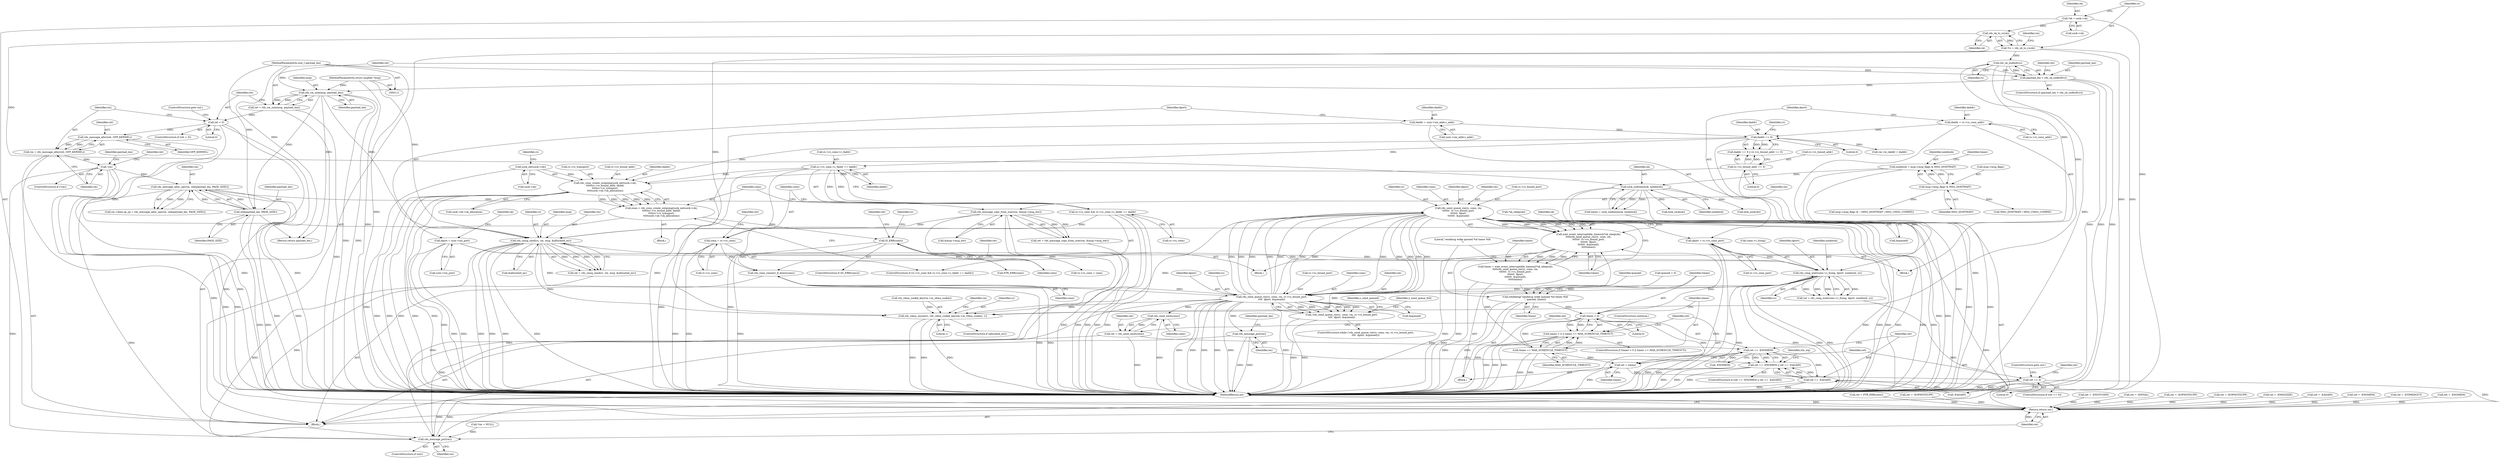digraph "0_linux_8c7188b23474cca017b3ef354c4a58456f68303a_0@API" {
"1000485" [label="(Call,rds_send_queue_rm(rs, conn, rm,\n\t\t\t\t\t\t\t  rs->rs_bound_port,\n\t\t\t\t\t\t\t  dport,\n\t\t\t\t\t\t\t  &queued))"];
"1000458" [label="(Call,rds_send_queue_rm(rs, conn, rm, rs->rs_bound_port,\n\t\t\t\t  dport, &queued))"];
"1000485" [label="(Call,rds_send_queue_rm(rs, conn, rm,\n\t\t\t\t\t\t\t  rs->rs_bound_port,\n\t\t\t\t\t\t\t  dport,\n\t\t\t\t\t\t\t  &queued))"];
"1000440" [label="(Call,rds_cong_wait(conn->c_fcong, dport, nonblock, rs))"];
"1000221" [label="(Call,dport = rs->rs_conn_port)"];
"1000207" [label="(Call,dport = usin->sin_port)"];
"1000157" [label="(Call,sock_sndtimeo(sk, nonblock))"];
"1000125" [label="(Call,rds_sk_to_rs(sk))"];
"1000117" [label="(Call,*sk = sock->sk)"];
"1000147" [label="(Call,nonblock = msg->msg_flags & MSG_DONTWAIT)"];
"1000149" [label="(Call,msg->msg_flags & MSG_DONTWAIT)"];
"1000389" [label="(Call,rds_cmsg_send(rs, rm, msg, &allocated_mr))"];
"1000253" [label="(Call,rds_sk_sndbuf(rs))"];
"1000123" [label="(Call,*rs = rds_sk_to_rs(sk))"];
"1000314" [label="(Call,rds_message_copy_from_user(rm, &msg->msg_iter))"];
"1000294" [label="(Call,rds_message_alloc_sgs(rm, ceil(payload_len, PAGE_SIZE)))"];
"1000277" [label="(Call,!rm)"];
"1000271" [label="(Call,rm = rds_message_alloc(ret, GFP_KERNEL))"];
"1000273" [label="(Call,rds_message_alloc(ret, GFP_KERNEL))"];
"1000267" [label="(Call,ret < 0)"];
"1000261" [label="(Call,ret = rds_rm_size(msg, payload_len))"];
"1000263" [label="(Call,rds_rm_size(msg, payload_len))"];
"1000113" [label="(MethodParameterIn,struct msghdr *msg)"];
"1000251" [label="(Call,payload_len > rds_sk_sndbuf(rs))"];
"1000114" [label="(MethodParameterIn,size_t payload_len)"];
"1000296" [label="(Call,ceil(payload_len, PAGE_SIZE))"];
"1000436" [label="(Call,rds_conn_connect_if_down(conn))"];
"1000347" [label="(Call,conn = rs->rs_conn)"];
"1000336" [label="(Call,rs->rs_conn && rs->rs_conn->c_faddr == daddr)"];
"1000340" [label="(Call,rs->rs_conn->c_faddr == daddr)"];
"1000232" [label="(Call,daddr == 0)"];
"1000200" [label="(Call,daddr = usin->sin_addr.s_addr)"];
"1000216" [label="(Call,daddr = rs->rs_conn_addr)"];
"1000374" [label="(Call,IS_ERR(conn))"];
"1000354" [label="(Call,conn = rds_conn_create_outgoing(sock_net(sock->sk),\n\t\t\t\t\t\trs->rs_bound_addr, daddr,\n\t\t\t\t\trs->rs_transport,\n\t\t\t\t\tsock->sk->sk_allocation))"];
"1000356" [label="(Call,rds_conn_create_outgoing(sock_net(sock->sk),\n\t\t\t\t\t\trs->rs_bound_addr, daddr,\n\t\t\t\t\trs->rs_transport,\n\t\t\t\t\tsock->sk->sk_allocation))"];
"1000357" [label="(Call,sock_net(sock->sk))"];
"1000235" [label="(Call,rs->rs_bound_addr == 0)"];
"1000457" [label="(Call,!rds_send_queue_rm(rs, conn, rm, rs->rs_bound_port,\n\t\t\t\t  dport, &queued))"];
"1000481" [label="(Call,wait_event_interruptible_timeout(*sk_sleep(sk),\n\t\t\t\t\trds_send_queue_rm(rs, conn, rm,\n\t\t\t\t\t\t\t  rs->rs_bound_port,\n\t\t\t\t\t\t\t  dport,\n\t\t\t\t\t\t\t  &queued),\n\t\t\t\t\ttimeo))"];
"1000479" [label="(Call,timeo = wait_event_interruptible_timeout(*sk_sleep(sk),\n\t\t\t\t\trds_send_queue_rm(rs, conn, rm,\n\t\t\t\t\t\t\t  rs->rs_bound_port,\n\t\t\t\t\t\t\t  dport,\n\t\t\t\t\t\t\t  &queued),\n\t\t\t\t\ttimeo))"];
"1000496" [label="(Call,rdsdebug(\"sendmsg woke queued %d timeo %ld\n\", queued, timeo))"];
"1000502" [label="(Call,timeo > 0)"];
"1000501" [label="(Call,timeo > 0 || timeo == MAX_SCHEDULE_TIMEOUT)"];
"1000505" [label="(Call,timeo == MAX_SCHEDULE_TIMEOUT)"];
"1000509" [label="(Call,ret = timeo)"];
"1000513" [label="(Call,ret == 0)"];
"1000562" [label="(Return,return ret;)"];
"1000551" [label="(Call,rds_rdma_unuse(rs, rds_rdma_cookie_key(rm->m_rdma_cookie), 1))"];
"1000560" [label="(Call,rds_message_put(rm))"];
"1000525" [label="(Call,rds_send_xmit(conn))"];
"1000523" [label="(Call,ret = rds_send_xmit(conn))"];
"1000529" [label="(Call,ret == -ENOMEM)"];
"1000528" [label="(Call,ret == -ENOMEM || ret == -EAGAIN)"];
"1000533" [label="(Call,ret == -EAGAIN)"];
"1000544" [label="(Call,rds_message_put(rm))"];
"1000509" [label="(Call,ret = timeo)"];
"1000564" [label="(MethodReturn,int)"];
"1000486" [label="(Identifier,rs)"];
"1000445" [label="(Identifier,nonblock)"];
"1000349" [label="(Call,rs->rs_conn)"];
"1000315" [label="(Identifier,rm)"];
"1000462" [label="(Call,rs->rs_bound_port)"];
"1000243" [label="(Call,ret = -ENOTCONN)"];
"1000314" [label="(Call,rds_message_copy_from_user(rm, &msg->msg_iter))"];
"1000362" [label="(Identifier,rs)"];
"1000257" [label="(Identifier,ret)"];
"1000273" [label="(Call,rds_message_alloc(ret, GFP_KERNEL))"];
"1000232" [label="(Call,daddr == 0)"];
"1000522" [label="(Identifier,s_send_queued)"];
"1000270" [label="(ControlStructure,goto out;)"];
"1000530" [label="(Identifier,ret)"];
"1000487" [label="(Identifier,conn)"];
"1000373" [label="(ControlStructure,if (IS_ERR(conn)))"];
"1000498" [label="(Identifier,queued)"];
"1000117" [label="(Call,*sk = sock->sk)"];
"1000213" [label="(Block,)"];
"1000277" [label="(Call,!rm)"];
"1000505" [label="(Call,timeo == MAX_SCHEDULE_TIMEOUT)"];
"1000156" [label="(Identifier,timeo)"];
"1000468" [label="(Block,)"];
"1000118" [label="(Identifier,sk)"];
"1000271" [label="(Call,rm = rds_message_alloc(ret, GFP_KERNEL))"];
"1000479" [label="(Call,timeo = wait_event_interruptible_timeout(*sk_sleep(sk),\n\t\t\t\t\trds_send_queue_rm(rs, conn, rm,\n\t\t\t\t\t\t\t  rs->rs_bound_port,\n\t\t\t\t\t\t\t  dport,\n\t\t\t\t\t\t\t  &queued),\n\t\t\t\t\ttimeo))"];
"1000390" [label="(Identifier,rs)"];
"1000346" [label="(Identifier,daddr)"];
"1000460" [label="(Identifier,conn)"];
"1000441" [label="(Call,conn->c_fcong)"];
"1000124" [label="(Identifier,rs)"];
"1000511" [label="(Identifier,timeo)"];
"1000217" [label="(Identifier,daddr)"];
"1000461" [label="(Identifier,rm)"];
"1000265" [label="(Identifier,payload_len)"];
"1000470" [label="(Identifier,s_send_queue_full)"];
"1000514" [label="(Identifier,ret)"];
"1000228" [label="(Call,lock_sock(sk))"];
"1000275" [label="(Identifier,GFP_KERNEL)"];
"1000233" [label="(Identifier,daddr)"];
"1000195" [label="(Call,ret = -EINVAL)"];
"1000115" [label="(Block,)"];
"1000179" [label="(Block,)"];
"1000533" [label="(Call,ret == -EAGAIN)"];
"1000510" [label="(Identifier,ret)"];
"1000114" [label="(MethodParameterIn,size_t payload_len)"];
"1000170" [label="(Call,ret = -EOPNOTSUPP)"];
"1000209" [label="(Call,usin->sin_port)"];
"1000356" [label="(Call,rds_conn_create_outgoing(sock_net(sock->sk),\n\t\t\t\t\t\trs->rs_bound_addr, daddr,\n\t\t\t\t\trs->rs_transport,\n\t\t\t\t\tsock->sk->sk_allocation))"];
"1000234" [label="(Literal,0)"];
"1000431" [label="(Call,ret = -EOPNOTSUPP)"];
"1000379" [label="(Call,PTR_ERR(conn))"];
"1000236" [label="(Call,rs->rs_bound_addr)"];
"1000123" [label="(Call,*rs = rds_sk_to_rs(sk))"];
"1000456" [label="(ControlStructure,while (!rds_send_queue_rm(rs, conn, rm, rs->rs_bound_port,\n\t\t\t\t  dport, &queued)))"];
"1000227" [label="(Identifier,sk)"];
"1000512" [label="(ControlStructure,if (ret == 0))"];
"1000126" [label="(Identifier,sk)"];
"1000503" [label="(Identifier,timeo)"];
"1000495" [label="(Identifier,timeo)"];
"1000335" [label="(ControlStructure,if (rs->rs_conn && rs->rs_conn->c_faddr == daddr))"];
"1000446" [label="(Identifier,rs)"];
"1000252" [label="(Identifier,payload_len)"];
"1000297" [label="(Identifier,payload_len)"];
"1000513" [label="(Call,ret == 0)"];
"1000256" [label="(Call,ret = -EMSGSIZE)"];
"1000496" [label="(Call,rdsdebug(\"sendmsg woke queued %d timeo %ld\n\", queued, timeo))"];
"1000458" [label="(Call,rds_send_queue_rm(rs, conn, rm, rs->rs_bound_port,\n\t\t\t\t  dport, &queued))"];
"1000527" [label="(ControlStructure,if (ret == -ENOMEM || ret == -EAGAIN))"];
"1000251" [label="(Call,payload_len > rds_sk_sndbuf(rs))"];
"1000340" [label="(Call,rs->rs_conn->c_faddr == daddr)"];
"1000520" [label="(ControlStructure,goto out;)"];
"1000161" [label="(Call,msg->msg_flags & ~(MSG_DONTWAIT | MSG_CMSG_COMPAT))"];
"1000546" [label="(Return,return payload_len;)"];
"1000119" [label="(Call,sock->sk)"];
"1000457" [label="(Call,!rds_send_queue_rm(rs, conn, rm, rs->rs_bound_port,\n\t\t\t\t  dport, &queued))"];
"1000216" [label="(Call,daddr = rs->rs_conn_addr)"];
"1000492" [label="(Identifier,dport)"];
"1000200" [label="(Call,daddr = usin->sin_addr.s_addr)"];
"1000488" [label="(Identifier,rm)"];
"1000264" [label="(Identifier,msg)"];
"1000375" [label="(Identifier,conn)"];
"1000557" [label="(Literal,1)"];
"1000341" [label="(Call,rs->rs_conn->c_faddr)"];
"1000489" [label="(Call,rs->rs_bound_port)"];
"1000544" [label="(Call,rds_message_put(rm))"];
"1000149" [label="(Call,msg->msg_flags & MSG_DONTWAIT)"];
"1000272" [label="(Identifier,rm)"];
"1000263" [label="(Call,rds_rm_size(msg, payload_len))"];
"1000365" [label="(Call,rs->rs_transport)"];
"1000438" [label="(Call,ret = rds_cong_wait(conn->c_fcong, dport, nonblock, rs))"];
"1000288" [label="(Call,rm->data.op_sg = rds_message_alloc_sgs(rm, ceil(payload_len, PAGE_SIZE)))"];
"1000547" [label="(Identifier,payload_len)"];
"1000231" [label="(Call,daddr == 0 || rs->rs_bound_addr == 0)"];
"1000361" [label="(Call,rs->rs_bound_addr)"];
"1000558" [label="(ControlStructure,if (rm))"];
"1000378" [label="(Identifier,ret)"];
"1000523" [label="(Call,ret = rds_send_xmit(conn))"];
"1000296" [label="(Call,ceil(payload_len, PAGE_SIZE))"];
"1000436" [label="(Call,rds_conn_connect_if_down(conn))"];
"1000444" [label="(Identifier,dport)"];
"1000348" [label="(Identifier,conn)"];
"1000387" [label="(Call,ret = rds_cmsg_send(rs, rm, msg, &allocated_mr))"];
"1000482" [label="(Call,*sk_sleep(sk))"];
"1000497" [label="(Literal,\"sendmsg woke queued %d timeo %ld\n\")"];
"1000250" [label="(ControlStructure,if (payload_len > rds_sk_sndbuf(rs)))"];
"1000437" [label="(Identifier,conn)"];
"1000330" [label="(Call,rm->m_daddr = daddr)"];
"1000281" [label="(Identifier,ret)"];
"1000294" [label="(Call,rds_message_alloc_sgs(rm, ceil(payload_len, PAGE_SIZE)))"];
"1000130" [label="(Call,*rm = NULL)"];
"1000531" [label="(Call,-ENOMEM)"];
"1000222" [label="(Identifier,dport)"];
"1000517" [label="(Identifier,ret)"];
"1000545" [label="(Identifier,rm)"];
"1000157" [label="(Call,sock_sndtimeo(sk, nonblock))"];
"1000155" [label="(Call,timeo = sock_sndtimeo(sk, nonblock))"];
"1000553" [label="(Call,rds_rdma_cookie_key(rm->m_rdma_cookie))"];
"1000485" [label="(Call,rds_send_queue_rm(rs, conn, rm,\n\t\t\t\t\t\t\t  rs->rs_bound_port,\n\t\t\t\t\t\t\t  dport,\n\t\t\t\t\t\t\t  &queued))"];
"1000529" [label="(Call,ret == -ENOMEM)"];
"1000535" [label="(Call,-EAGAIN)"];
"1000480" [label="(Identifier,timeo)"];
"1000474" [label="(Call,ret = -EAGAIN)"];
"1000538" [label="(Identifier,rds_wq)"];
"1000337" [label="(Call,rs->rs_conn)"];
"1000465" [label="(Identifier,dport)"];
"1000148" [label="(Identifier,nonblock)"];
"1000147" [label="(Call,nonblock = msg->msg_flags & MSG_DONTWAIT)"];
"1000354" [label="(Call,conn = rds_conn_create_outgoing(sock_net(sock->sk),\n\t\t\t\t\t\trs->rs_bound_addr, daddr,\n\t\t\t\t\trs->rs_transport,\n\t\t\t\t\tsock->sk->sk_allocation))"];
"1000393" [label="(Call,&allocated_mr)"];
"1000153" [label="(Identifier,MSG_DONTWAIT)"];
"1000131" [label="(Identifier,rm)"];
"1000560" [label="(Call,rds_message_put(rm))"];
"1000549" [label="(ControlStructure,if (allocated_mr))"];
"1000563" [label="(Identifier,ret)"];
"1000269" [label="(Literal,0)"];
"1000347" [label="(Call,conn = rs->rs_conn)"];
"1000253" [label="(Call,rds_sk_sndbuf(rs))"];
"1000507" [label="(Identifier,MAX_SCHEDULE_TIMEOUT)"];
"1000525" [label="(Call,rds_send_xmit(conn))"];
"1000268" [label="(Identifier,ret)"];
"1000358" [label="(Call,sock->sk)"];
"1000368" [label="(Call,sock->sk->sk_allocation)"];
"1000274" [label="(Identifier,ret)"];
"1000280" [label="(Call,ret = -ENOMEM)"];
"1000516" [label="(Call,ret = -ETIMEDOUT)"];
"1000276" [label="(ControlStructure,if (!rm))"];
"1000524" [label="(Identifier,ret)"];
"1000150" [label="(Call,msg->msg_flags)"];
"1000336" [label="(Call,rs->rs_conn && rs->rs_conn->c_faddr == daddr)"];
"1000158" [label="(Identifier,sk)"];
"1000208" [label="(Identifier,dport)"];
"1000262" [label="(Identifier,ret)"];
"1000389" [label="(Call,rds_cmsg_send(rs, rm, msg, &allocated_mr))"];
"1000384" [label="(Identifier,rs)"];
"1000515" [label="(Literal,0)"];
"1000392" [label="(Identifier,msg)"];
"1000364" [label="(Identifier,daddr)"];
"1000254" [label="(Identifier,rs)"];
"1000481" [label="(Call,wait_event_interruptible_timeout(*sk_sleep(sk),\n\t\t\t\t\trds_send_queue_rm(rs, conn, rm,\n\t\t\t\t\t\t\t  rs->rs_bound_port,\n\t\t\t\t\t\t\t  dport,\n\t\t\t\t\t\t\t  &queued),\n\t\t\t\t\ttimeo))"];
"1000278" [label="(Identifier,rm)"];
"1000439" [label="(Identifier,ret)"];
"1000166" [label="(Call,MSG_DONTWAIT | MSG_CMSG_COMPAT)"];
"1000139" [label="(Call,queued = 0)"];
"1000388" [label="(Identifier,ret)"];
"1000382" [label="(Call,rs->rs_conn = conn)"];
"1000307" [label="(Call,ret = -ENOMEM)"];
"1000562" [label="(Return,return ret;)"];
"1000559" [label="(Identifier,rm)"];
"1000355" [label="(Identifier,conn)"];
"1000374" [label="(Call,IS_ERR(conn))"];
"1000316" [label="(Call,&msg->msg_iter)"];
"1000500" [label="(ControlStructure,if (timeo > 0 || timeo == MAX_SCHEDULE_TIMEOUT))"];
"1000526" [label="(Identifier,conn)"];
"1000221" [label="(Call,dport = rs->rs_conn_port)"];
"1000267" [label="(Call,ret < 0)"];
"1000552" [label="(Identifier,rs)"];
"1000223" [label="(Call,rs->rs_conn_port)"];
"1000295" [label="(Identifier,rm)"];
"1000502" [label="(Call,timeo > 0)"];
"1000499" [label="(Identifier,timeo)"];
"1000466" [label="(Call,&queued)"];
"1000286" [label="(Identifier,payload_len)"];
"1000113" [label="(MethodParameterIn,struct msghdr *msg)"];
"1000504" [label="(Literal,0)"];
"1000353" [label="(Block,)"];
"1000214" [label="(Call,lock_sock(sk))"];
"1000298" [label="(Identifier,PAGE_SIZE)"];
"1000391" [label="(Identifier,rm)"];
"1000312" [label="(Call,ret = rds_message_copy_from_user(rm, &msg->msg_iter))"];
"1000501" [label="(Call,timeo > 0 || timeo == MAX_SCHEDULE_TIMEOUT)"];
"1000561" [label="(Identifier,rm)"];
"1000237" [label="(Identifier,rs)"];
"1000229" [label="(Identifier,sk)"];
"1000266" [label="(ControlStructure,if (ret < 0))"];
"1000207" [label="(Call,dport = usin->sin_port)"];
"1000508" [label="(ControlStructure,continue;)"];
"1000159" [label="(Identifier,nonblock)"];
"1000125" [label="(Call,rds_sk_to_rs(sk))"];
"1000506" [label="(Identifier,timeo)"];
"1000377" [label="(Call,ret = PTR_ERR(conn))"];
"1000235" [label="(Call,rs->rs_bound_addr == 0)"];
"1000202" [label="(Call,usin->sin_addr.s_addr)"];
"1000551" [label="(Call,rds_rdma_unuse(rs, rds_rdma_cookie_key(rm->m_rdma_cookie), 1))"];
"1000493" [label="(Call,&queued)"];
"1000528" [label="(Call,ret == -ENOMEM || ret == -EAGAIN)"];
"1000201" [label="(Identifier,daddr)"];
"1000261" [label="(Call,ret = rds_rm_size(msg, payload_len))"];
"1000440" [label="(Call,rds_cong_wait(conn->c_fcong, dport, nonblock, rs))"];
"1000357" [label="(Call,sock_net(sock->sk))"];
"1000218" [label="(Call,rs->rs_conn_addr)"];
"1000412" [label="(Call,ret = -EOPNOTSUPP)"];
"1000459" [label="(Identifier,rs)"];
"1000534" [label="(Identifier,ret)"];
"1000239" [label="(Literal,0)"];
"1000485" -> "1000481"  [label="AST: "];
"1000485" -> "1000493"  [label="CFG: "];
"1000486" -> "1000485"  [label="AST: "];
"1000487" -> "1000485"  [label="AST: "];
"1000488" -> "1000485"  [label="AST: "];
"1000489" -> "1000485"  [label="AST: "];
"1000492" -> "1000485"  [label="AST: "];
"1000493" -> "1000485"  [label="AST: "];
"1000495" -> "1000485"  [label="CFG: "];
"1000485" -> "1000564"  [label="DDG: "];
"1000485" -> "1000564"  [label="DDG: "];
"1000485" -> "1000564"  [label="DDG: "];
"1000485" -> "1000564"  [label="DDG: "];
"1000485" -> "1000564"  [label="DDG: "];
"1000485" -> "1000564"  [label="DDG: "];
"1000485" -> "1000458"  [label="DDG: "];
"1000485" -> "1000458"  [label="DDG: "];
"1000485" -> "1000458"  [label="DDG: "];
"1000485" -> "1000458"  [label="DDG: "];
"1000485" -> "1000458"  [label="DDG: "];
"1000485" -> "1000458"  [label="DDG: "];
"1000485" -> "1000481"  [label="DDG: "];
"1000485" -> "1000481"  [label="DDG: "];
"1000485" -> "1000481"  [label="DDG: "];
"1000485" -> "1000481"  [label="DDG: "];
"1000485" -> "1000481"  [label="DDG: "];
"1000485" -> "1000481"  [label="DDG: "];
"1000458" -> "1000485"  [label="DDG: "];
"1000458" -> "1000485"  [label="DDG: "];
"1000458" -> "1000485"  [label="DDG: "];
"1000458" -> "1000485"  [label="DDG: "];
"1000458" -> "1000485"  [label="DDG: "];
"1000458" -> "1000485"  [label="DDG: "];
"1000485" -> "1000551"  [label="DDG: "];
"1000485" -> "1000560"  [label="DDG: "];
"1000458" -> "1000457"  [label="AST: "];
"1000458" -> "1000466"  [label="CFG: "];
"1000459" -> "1000458"  [label="AST: "];
"1000460" -> "1000458"  [label="AST: "];
"1000461" -> "1000458"  [label="AST: "];
"1000462" -> "1000458"  [label="AST: "];
"1000465" -> "1000458"  [label="AST: "];
"1000466" -> "1000458"  [label="AST: "];
"1000457" -> "1000458"  [label="CFG: "];
"1000458" -> "1000564"  [label="DDG: "];
"1000458" -> "1000564"  [label="DDG: "];
"1000458" -> "1000564"  [label="DDG: "];
"1000458" -> "1000564"  [label="DDG: "];
"1000458" -> "1000564"  [label="DDG: "];
"1000458" -> "1000564"  [label="DDG: "];
"1000458" -> "1000457"  [label="DDG: "];
"1000458" -> "1000457"  [label="DDG: "];
"1000458" -> "1000457"  [label="DDG: "];
"1000458" -> "1000457"  [label="DDG: "];
"1000458" -> "1000457"  [label="DDG: "];
"1000458" -> "1000457"  [label="DDG: "];
"1000440" -> "1000458"  [label="DDG: "];
"1000440" -> "1000458"  [label="DDG: "];
"1000436" -> "1000458"  [label="DDG: "];
"1000389" -> "1000458"  [label="DDG: "];
"1000458" -> "1000525"  [label="DDG: "];
"1000458" -> "1000544"  [label="DDG: "];
"1000458" -> "1000551"  [label="DDG: "];
"1000458" -> "1000560"  [label="DDG: "];
"1000440" -> "1000438"  [label="AST: "];
"1000440" -> "1000446"  [label="CFG: "];
"1000441" -> "1000440"  [label="AST: "];
"1000444" -> "1000440"  [label="AST: "];
"1000445" -> "1000440"  [label="AST: "];
"1000446" -> "1000440"  [label="AST: "];
"1000438" -> "1000440"  [label="CFG: "];
"1000440" -> "1000564"  [label="DDG: "];
"1000440" -> "1000564"  [label="DDG: "];
"1000440" -> "1000564"  [label="DDG: "];
"1000440" -> "1000564"  [label="DDG: "];
"1000440" -> "1000438"  [label="DDG: "];
"1000440" -> "1000438"  [label="DDG: "];
"1000440" -> "1000438"  [label="DDG: "];
"1000440" -> "1000438"  [label="DDG: "];
"1000221" -> "1000440"  [label="DDG: "];
"1000207" -> "1000440"  [label="DDG: "];
"1000157" -> "1000440"  [label="DDG: "];
"1000389" -> "1000440"  [label="DDG: "];
"1000440" -> "1000551"  [label="DDG: "];
"1000221" -> "1000213"  [label="AST: "];
"1000221" -> "1000223"  [label="CFG: "];
"1000222" -> "1000221"  [label="AST: "];
"1000223" -> "1000221"  [label="AST: "];
"1000227" -> "1000221"  [label="CFG: "];
"1000221" -> "1000564"  [label="DDG: "];
"1000221" -> "1000564"  [label="DDG: "];
"1000207" -> "1000179"  [label="AST: "];
"1000207" -> "1000209"  [label="CFG: "];
"1000208" -> "1000207"  [label="AST: "];
"1000209" -> "1000207"  [label="AST: "];
"1000229" -> "1000207"  [label="CFG: "];
"1000207" -> "1000564"  [label="DDG: "];
"1000207" -> "1000564"  [label="DDG: "];
"1000157" -> "1000155"  [label="AST: "];
"1000157" -> "1000159"  [label="CFG: "];
"1000158" -> "1000157"  [label="AST: "];
"1000159" -> "1000157"  [label="AST: "];
"1000155" -> "1000157"  [label="CFG: "];
"1000157" -> "1000564"  [label="DDG: "];
"1000157" -> "1000564"  [label="DDG: "];
"1000157" -> "1000155"  [label="DDG: "];
"1000157" -> "1000155"  [label="DDG: "];
"1000125" -> "1000157"  [label="DDG: "];
"1000147" -> "1000157"  [label="DDG: "];
"1000157" -> "1000214"  [label="DDG: "];
"1000157" -> "1000228"  [label="DDG: "];
"1000125" -> "1000123"  [label="AST: "];
"1000125" -> "1000126"  [label="CFG: "];
"1000126" -> "1000125"  [label="AST: "];
"1000123" -> "1000125"  [label="CFG: "];
"1000125" -> "1000123"  [label="DDG: "];
"1000117" -> "1000125"  [label="DDG: "];
"1000117" -> "1000115"  [label="AST: "];
"1000117" -> "1000119"  [label="CFG: "];
"1000118" -> "1000117"  [label="AST: "];
"1000119" -> "1000117"  [label="AST: "];
"1000124" -> "1000117"  [label="CFG: "];
"1000117" -> "1000564"  [label="DDG: "];
"1000147" -> "1000115"  [label="AST: "];
"1000147" -> "1000149"  [label="CFG: "];
"1000148" -> "1000147"  [label="AST: "];
"1000149" -> "1000147"  [label="AST: "];
"1000156" -> "1000147"  [label="CFG: "];
"1000147" -> "1000564"  [label="DDG: "];
"1000149" -> "1000147"  [label="DDG: "];
"1000149" -> "1000147"  [label="DDG: "];
"1000149" -> "1000153"  [label="CFG: "];
"1000150" -> "1000149"  [label="AST: "];
"1000153" -> "1000149"  [label="AST: "];
"1000149" -> "1000161"  [label="DDG: "];
"1000149" -> "1000166"  [label="DDG: "];
"1000389" -> "1000387"  [label="AST: "];
"1000389" -> "1000393"  [label="CFG: "];
"1000390" -> "1000389"  [label="AST: "];
"1000391" -> "1000389"  [label="AST: "];
"1000392" -> "1000389"  [label="AST: "];
"1000393" -> "1000389"  [label="AST: "];
"1000387" -> "1000389"  [label="CFG: "];
"1000389" -> "1000564"  [label="DDG: "];
"1000389" -> "1000564"  [label="DDG: "];
"1000389" -> "1000564"  [label="DDG: "];
"1000389" -> "1000564"  [label="DDG: "];
"1000389" -> "1000387"  [label="DDG: "];
"1000389" -> "1000387"  [label="DDG: "];
"1000389" -> "1000387"  [label="DDG: "];
"1000389" -> "1000387"  [label="DDG: "];
"1000253" -> "1000389"  [label="DDG: "];
"1000314" -> "1000389"  [label="DDG: "];
"1000277" -> "1000389"  [label="DDG: "];
"1000263" -> "1000389"  [label="DDG: "];
"1000113" -> "1000389"  [label="DDG: "];
"1000389" -> "1000551"  [label="DDG: "];
"1000389" -> "1000560"  [label="DDG: "];
"1000253" -> "1000251"  [label="AST: "];
"1000253" -> "1000254"  [label="CFG: "];
"1000254" -> "1000253"  [label="AST: "];
"1000251" -> "1000253"  [label="CFG: "];
"1000253" -> "1000564"  [label="DDG: "];
"1000253" -> "1000251"  [label="DDG: "];
"1000123" -> "1000253"  [label="DDG: "];
"1000253" -> "1000551"  [label="DDG: "];
"1000123" -> "1000115"  [label="AST: "];
"1000124" -> "1000123"  [label="AST: "];
"1000131" -> "1000123"  [label="CFG: "];
"1000123" -> "1000564"  [label="DDG: "];
"1000123" -> "1000564"  [label="DDG: "];
"1000123" -> "1000551"  [label="DDG: "];
"1000314" -> "1000312"  [label="AST: "];
"1000314" -> "1000316"  [label="CFG: "];
"1000315" -> "1000314"  [label="AST: "];
"1000316" -> "1000314"  [label="AST: "];
"1000312" -> "1000314"  [label="CFG: "];
"1000314" -> "1000564"  [label="DDG: "];
"1000314" -> "1000564"  [label="DDG: "];
"1000314" -> "1000312"  [label="DDG: "];
"1000314" -> "1000312"  [label="DDG: "];
"1000294" -> "1000314"  [label="DDG: "];
"1000314" -> "1000560"  [label="DDG: "];
"1000294" -> "1000288"  [label="AST: "];
"1000294" -> "1000296"  [label="CFG: "];
"1000295" -> "1000294"  [label="AST: "];
"1000296" -> "1000294"  [label="AST: "];
"1000288" -> "1000294"  [label="CFG: "];
"1000294" -> "1000564"  [label="DDG: "];
"1000294" -> "1000564"  [label="DDG: "];
"1000294" -> "1000288"  [label="DDG: "];
"1000294" -> "1000288"  [label="DDG: "];
"1000277" -> "1000294"  [label="DDG: "];
"1000296" -> "1000294"  [label="DDG: "];
"1000296" -> "1000294"  [label="DDG: "];
"1000294" -> "1000560"  [label="DDG: "];
"1000277" -> "1000276"  [label="AST: "];
"1000277" -> "1000278"  [label="CFG: "];
"1000278" -> "1000277"  [label="AST: "];
"1000281" -> "1000277"  [label="CFG: "];
"1000286" -> "1000277"  [label="CFG: "];
"1000277" -> "1000564"  [label="DDG: "];
"1000277" -> "1000564"  [label="DDG: "];
"1000271" -> "1000277"  [label="DDG: "];
"1000277" -> "1000560"  [label="DDG: "];
"1000271" -> "1000115"  [label="AST: "];
"1000271" -> "1000273"  [label="CFG: "];
"1000272" -> "1000271"  [label="AST: "];
"1000273" -> "1000271"  [label="AST: "];
"1000278" -> "1000271"  [label="CFG: "];
"1000271" -> "1000564"  [label="DDG: "];
"1000273" -> "1000271"  [label="DDG: "];
"1000273" -> "1000271"  [label="DDG: "];
"1000273" -> "1000275"  [label="CFG: "];
"1000274" -> "1000273"  [label="AST: "];
"1000275" -> "1000273"  [label="AST: "];
"1000273" -> "1000564"  [label="DDG: "];
"1000267" -> "1000273"  [label="DDG: "];
"1000267" -> "1000266"  [label="AST: "];
"1000267" -> "1000269"  [label="CFG: "];
"1000268" -> "1000267"  [label="AST: "];
"1000269" -> "1000267"  [label="AST: "];
"1000270" -> "1000267"  [label="CFG: "];
"1000272" -> "1000267"  [label="CFG: "];
"1000267" -> "1000564"  [label="DDG: "];
"1000267" -> "1000564"  [label="DDG: "];
"1000261" -> "1000267"  [label="DDG: "];
"1000267" -> "1000562"  [label="DDG: "];
"1000261" -> "1000115"  [label="AST: "];
"1000261" -> "1000263"  [label="CFG: "];
"1000262" -> "1000261"  [label="AST: "];
"1000263" -> "1000261"  [label="AST: "];
"1000268" -> "1000261"  [label="CFG: "];
"1000261" -> "1000564"  [label="DDG: "];
"1000263" -> "1000261"  [label="DDG: "];
"1000263" -> "1000261"  [label="DDG: "];
"1000263" -> "1000265"  [label="CFG: "];
"1000264" -> "1000263"  [label="AST: "];
"1000265" -> "1000263"  [label="AST: "];
"1000263" -> "1000564"  [label="DDG: "];
"1000263" -> "1000564"  [label="DDG: "];
"1000113" -> "1000263"  [label="DDG: "];
"1000251" -> "1000263"  [label="DDG: "];
"1000114" -> "1000263"  [label="DDG: "];
"1000263" -> "1000296"  [label="DDG: "];
"1000263" -> "1000546"  [label="DDG: "];
"1000113" -> "1000111"  [label="AST: "];
"1000113" -> "1000564"  [label="DDG: "];
"1000251" -> "1000250"  [label="AST: "];
"1000252" -> "1000251"  [label="AST: "];
"1000257" -> "1000251"  [label="CFG: "];
"1000262" -> "1000251"  [label="CFG: "];
"1000251" -> "1000564"  [label="DDG: "];
"1000251" -> "1000564"  [label="DDG: "];
"1000251" -> "1000564"  [label="DDG: "];
"1000114" -> "1000251"  [label="DDG: "];
"1000114" -> "1000111"  [label="AST: "];
"1000114" -> "1000564"  [label="DDG: "];
"1000114" -> "1000296"  [label="DDG: "];
"1000114" -> "1000546"  [label="DDG: "];
"1000296" -> "1000298"  [label="CFG: "];
"1000297" -> "1000296"  [label="AST: "];
"1000298" -> "1000296"  [label="AST: "];
"1000296" -> "1000564"  [label="DDG: "];
"1000296" -> "1000564"  [label="DDG: "];
"1000296" -> "1000546"  [label="DDG: "];
"1000436" -> "1000115"  [label="AST: "];
"1000436" -> "1000437"  [label="CFG: "];
"1000437" -> "1000436"  [label="AST: "];
"1000439" -> "1000436"  [label="CFG: "];
"1000436" -> "1000564"  [label="DDG: "];
"1000436" -> "1000564"  [label="DDG: "];
"1000347" -> "1000436"  [label="DDG: "];
"1000374" -> "1000436"  [label="DDG: "];
"1000347" -> "1000335"  [label="AST: "];
"1000347" -> "1000349"  [label="CFG: "];
"1000348" -> "1000347"  [label="AST: "];
"1000349" -> "1000347"  [label="AST: "];
"1000388" -> "1000347"  [label="CFG: "];
"1000347" -> "1000564"  [label="DDG: "];
"1000347" -> "1000564"  [label="DDG: "];
"1000336" -> "1000347"  [label="DDG: "];
"1000336" -> "1000335"  [label="AST: "];
"1000336" -> "1000337"  [label="CFG: "];
"1000336" -> "1000340"  [label="CFG: "];
"1000337" -> "1000336"  [label="AST: "];
"1000340" -> "1000336"  [label="AST: "];
"1000348" -> "1000336"  [label="CFG: "];
"1000355" -> "1000336"  [label="CFG: "];
"1000336" -> "1000564"  [label="DDG: "];
"1000336" -> "1000564"  [label="DDG: "];
"1000336" -> "1000564"  [label="DDG: "];
"1000340" -> "1000336"  [label="DDG: "];
"1000340" -> "1000336"  [label="DDG: "];
"1000340" -> "1000346"  [label="CFG: "];
"1000341" -> "1000340"  [label="AST: "];
"1000346" -> "1000340"  [label="AST: "];
"1000340" -> "1000564"  [label="DDG: "];
"1000340" -> "1000564"  [label="DDG: "];
"1000232" -> "1000340"  [label="DDG: "];
"1000340" -> "1000356"  [label="DDG: "];
"1000232" -> "1000231"  [label="AST: "];
"1000232" -> "1000234"  [label="CFG: "];
"1000233" -> "1000232"  [label="AST: "];
"1000234" -> "1000232"  [label="AST: "];
"1000237" -> "1000232"  [label="CFG: "];
"1000231" -> "1000232"  [label="CFG: "];
"1000232" -> "1000564"  [label="DDG: "];
"1000232" -> "1000231"  [label="DDG: "];
"1000232" -> "1000231"  [label="DDG: "];
"1000200" -> "1000232"  [label="DDG: "];
"1000216" -> "1000232"  [label="DDG: "];
"1000232" -> "1000330"  [label="DDG: "];
"1000232" -> "1000356"  [label="DDG: "];
"1000200" -> "1000179"  [label="AST: "];
"1000200" -> "1000202"  [label="CFG: "];
"1000201" -> "1000200"  [label="AST: "];
"1000202" -> "1000200"  [label="AST: "];
"1000208" -> "1000200"  [label="CFG: "];
"1000200" -> "1000564"  [label="DDG: "];
"1000216" -> "1000213"  [label="AST: "];
"1000216" -> "1000218"  [label="CFG: "];
"1000217" -> "1000216"  [label="AST: "];
"1000218" -> "1000216"  [label="AST: "];
"1000222" -> "1000216"  [label="CFG: "];
"1000216" -> "1000564"  [label="DDG: "];
"1000374" -> "1000373"  [label="AST: "];
"1000374" -> "1000375"  [label="CFG: "];
"1000375" -> "1000374"  [label="AST: "];
"1000378" -> "1000374"  [label="CFG: "];
"1000384" -> "1000374"  [label="CFG: "];
"1000374" -> "1000564"  [label="DDG: "];
"1000354" -> "1000374"  [label="DDG: "];
"1000374" -> "1000379"  [label="DDG: "];
"1000374" -> "1000382"  [label="DDG: "];
"1000354" -> "1000353"  [label="AST: "];
"1000354" -> "1000356"  [label="CFG: "];
"1000355" -> "1000354"  [label="AST: "];
"1000356" -> "1000354"  [label="AST: "];
"1000375" -> "1000354"  [label="CFG: "];
"1000354" -> "1000564"  [label="DDG: "];
"1000356" -> "1000354"  [label="DDG: "];
"1000356" -> "1000354"  [label="DDG: "];
"1000356" -> "1000354"  [label="DDG: "];
"1000356" -> "1000354"  [label="DDG: "];
"1000356" -> "1000354"  [label="DDG: "];
"1000356" -> "1000368"  [label="CFG: "];
"1000357" -> "1000356"  [label="AST: "];
"1000361" -> "1000356"  [label="AST: "];
"1000364" -> "1000356"  [label="AST: "];
"1000365" -> "1000356"  [label="AST: "];
"1000368" -> "1000356"  [label="AST: "];
"1000356" -> "1000564"  [label="DDG: "];
"1000356" -> "1000564"  [label="DDG: "];
"1000356" -> "1000564"  [label="DDG: "];
"1000356" -> "1000564"  [label="DDG: "];
"1000356" -> "1000564"  [label="DDG: "];
"1000357" -> "1000356"  [label="DDG: "];
"1000235" -> "1000356"  [label="DDG: "];
"1000357" -> "1000358"  [label="CFG: "];
"1000358" -> "1000357"  [label="AST: "];
"1000362" -> "1000357"  [label="CFG: "];
"1000357" -> "1000564"  [label="DDG: "];
"1000235" -> "1000231"  [label="AST: "];
"1000235" -> "1000239"  [label="CFG: "];
"1000236" -> "1000235"  [label="AST: "];
"1000239" -> "1000235"  [label="AST: "];
"1000231" -> "1000235"  [label="CFG: "];
"1000235" -> "1000564"  [label="DDG: "];
"1000235" -> "1000231"  [label="DDG: "];
"1000235" -> "1000231"  [label="DDG: "];
"1000457" -> "1000456"  [label="AST: "];
"1000470" -> "1000457"  [label="CFG: "];
"1000522" -> "1000457"  [label="CFG: "];
"1000457" -> "1000564"  [label="DDG: "];
"1000457" -> "1000564"  [label="DDG: "];
"1000481" -> "1000479"  [label="AST: "];
"1000481" -> "1000495"  [label="CFG: "];
"1000482" -> "1000481"  [label="AST: "];
"1000495" -> "1000481"  [label="AST: "];
"1000479" -> "1000481"  [label="CFG: "];
"1000481" -> "1000564"  [label="DDG: "];
"1000481" -> "1000564"  [label="DDG: "];
"1000481" -> "1000479"  [label="DDG: "];
"1000481" -> "1000479"  [label="DDG: "];
"1000481" -> "1000479"  [label="DDG: "];
"1000505" -> "1000481"  [label="DDG: "];
"1000502" -> "1000481"  [label="DDG: "];
"1000155" -> "1000481"  [label="DDG: "];
"1000479" -> "1000468"  [label="AST: "];
"1000480" -> "1000479"  [label="AST: "];
"1000497" -> "1000479"  [label="CFG: "];
"1000479" -> "1000564"  [label="DDG: "];
"1000479" -> "1000496"  [label="DDG: "];
"1000496" -> "1000468"  [label="AST: "];
"1000496" -> "1000499"  [label="CFG: "];
"1000497" -> "1000496"  [label="AST: "];
"1000498" -> "1000496"  [label="AST: "];
"1000499" -> "1000496"  [label="AST: "];
"1000503" -> "1000496"  [label="CFG: "];
"1000496" -> "1000564"  [label="DDG: "];
"1000496" -> "1000564"  [label="DDG: "];
"1000139" -> "1000496"  [label="DDG: "];
"1000496" -> "1000502"  [label="DDG: "];
"1000502" -> "1000501"  [label="AST: "];
"1000502" -> "1000504"  [label="CFG: "];
"1000503" -> "1000502"  [label="AST: "];
"1000504" -> "1000502"  [label="AST: "];
"1000506" -> "1000502"  [label="CFG: "];
"1000501" -> "1000502"  [label="CFG: "];
"1000502" -> "1000564"  [label="DDG: "];
"1000502" -> "1000501"  [label="DDG: "];
"1000502" -> "1000501"  [label="DDG: "];
"1000502" -> "1000505"  [label="DDG: "];
"1000502" -> "1000509"  [label="DDG: "];
"1000501" -> "1000500"  [label="AST: "];
"1000501" -> "1000505"  [label="CFG: "];
"1000505" -> "1000501"  [label="AST: "];
"1000508" -> "1000501"  [label="CFG: "];
"1000510" -> "1000501"  [label="CFG: "];
"1000501" -> "1000564"  [label="DDG: "];
"1000501" -> "1000564"  [label="DDG: "];
"1000501" -> "1000564"  [label="DDG: "];
"1000505" -> "1000501"  [label="DDG: "];
"1000505" -> "1000501"  [label="DDG: "];
"1000505" -> "1000507"  [label="CFG: "];
"1000506" -> "1000505"  [label="AST: "];
"1000507" -> "1000505"  [label="AST: "];
"1000505" -> "1000564"  [label="DDG: "];
"1000505" -> "1000564"  [label="DDG: "];
"1000505" -> "1000509"  [label="DDG: "];
"1000509" -> "1000468"  [label="AST: "];
"1000509" -> "1000511"  [label="CFG: "];
"1000510" -> "1000509"  [label="AST: "];
"1000511" -> "1000509"  [label="AST: "];
"1000514" -> "1000509"  [label="CFG: "];
"1000509" -> "1000564"  [label="DDG: "];
"1000509" -> "1000513"  [label="DDG: "];
"1000513" -> "1000512"  [label="AST: "];
"1000513" -> "1000515"  [label="CFG: "];
"1000514" -> "1000513"  [label="AST: "];
"1000515" -> "1000513"  [label="AST: "];
"1000517" -> "1000513"  [label="CFG: "];
"1000520" -> "1000513"  [label="CFG: "];
"1000513" -> "1000564"  [label="DDG: "];
"1000513" -> "1000564"  [label="DDG: "];
"1000513" -> "1000562"  [label="DDG: "];
"1000562" -> "1000115"  [label="AST: "];
"1000562" -> "1000563"  [label="CFG: "];
"1000563" -> "1000562"  [label="AST: "];
"1000564" -> "1000562"  [label="CFG: "];
"1000562" -> "1000564"  [label="DDG: "];
"1000563" -> "1000562"  [label="DDG: "];
"1000312" -> "1000562"  [label="DDG: "];
"1000387" -> "1000562"  [label="DDG: "];
"1000377" -> "1000562"  [label="DDG: "];
"1000280" -> "1000562"  [label="DDG: "];
"1000170" -> "1000562"  [label="DDG: "];
"1000412" -> "1000562"  [label="DDG: "];
"1000474" -> "1000562"  [label="DDG: "];
"1000431" -> "1000562"  [label="DDG: "];
"1000243" -> "1000562"  [label="DDG: "];
"1000256" -> "1000562"  [label="DDG: "];
"1000438" -> "1000562"  [label="DDG: "];
"1000516" -> "1000562"  [label="DDG: "];
"1000307" -> "1000562"  [label="DDG: "];
"1000195" -> "1000562"  [label="DDG: "];
"1000551" -> "1000549"  [label="AST: "];
"1000551" -> "1000557"  [label="CFG: "];
"1000552" -> "1000551"  [label="AST: "];
"1000553" -> "1000551"  [label="AST: "];
"1000557" -> "1000551"  [label="AST: "];
"1000559" -> "1000551"  [label="CFG: "];
"1000551" -> "1000564"  [label="DDG: "];
"1000551" -> "1000564"  [label="DDG: "];
"1000551" -> "1000564"  [label="DDG: "];
"1000553" -> "1000551"  [label="DDG: "];
"1000560" -> "1000558"  [label="AST: "];
"1000560" -> "1000561"  [label="CFG: "];
"1000561" -> "1000560"  [label="AST: "];
"1000563" -> "1000560"  [label="CFG: "];
"1000560" -> "1000564"  [label="DDG: "];
"1000560" -> "1000564"  [label="DDG: "];
"1000130" -> "1000560"  [label="DDG: "];
"1000525" -> "1000523"  [label="AST: "];
"1000525" -> "1000526"  [label="CFG: "];
"1000526" -> "1000525"  [label="AST: "];
"1000523" -> "1000525"  [label="CFG: "];
"1000525" -> "1000564"  [label="DDG: "];
"1000525" -> "1000523"  [label="DDG: "];
"1000523" -> "1000115"  [label="AST: "];
"1000524" -> "1000523"  [label="AST: "];
"1000530" -> "1000523"  [label="CFG: "];
"1000523" -> "1000564"  [label="DDG: "];
"1000523" -> "1000529"  [label="DDG: "];
"1000529" -> "1000528"  [label="AST: "];
"1000529" -> "1000531"  [label="CFG: "];
"1000530" -> "1000529"  [label="AST: "];
"1000531" -> "1000529"  [label="AST: "];
"1000534" -> "1000529"  [label="CFG: "];
"1000528" -> "1000529"  [label="CFG: "];
"1000529" -> "1000564"  [label="DDG: "];
"1000529" -> "1000564"  [label="DDG: "];
"1000529" -> "1000528"  [label="DDG: "];
"1000529" -> "1000528"  [label="DDG: "];
"1000531" -> "1000529"  [label="DDG: "];
"1000529" -> "1000533"  [label="DDG: "];
"1000528" -> "1000527"  [label="AST: "];
"1000528" -> "1000533"  [label="CFG: "];
"1000533" -> "1000528"  [label="AST: "];
"1000538" -> "1000528"  [label="CFG: "];
"1000545" -> "1000528"  [label="CFG: "];
"1000528" -> "1000564"  [label="DDG: "];
"1000528" -> "1000564"  [label="DDG: "];
"1000528" -> "1000564"  [label="DDG: "];
"1000533" -> "1000528"  [label="DDG: "];
"1000533" -> "1000528"  [label="DDG: "];
"1000533" -> "1000535"  [label="CFG: "];
"1000534" -> "1000533"  [label="AST: "];
"1000535" -> "1000533"  [label="AST: "];
"1000533" -> "1000564"  [label="DDG: "];
"1000533" -> "1000564"  [label="DDG: "];
"1000535" -> "1000533"  [label="DDG: "];
"1000544" -> "1000115"  [label="AST: "];
"1000544" -> "1000545"  [label="CFG: "];
"1000545" -> "1000544"  [label="AST: "];
"1000547" -> "1000544"  [label="CFG: "];
"1000544" -> "1000564"  [label="DDG: "];
"1000544" -> "1000564"  [label="DDG: "];
}
